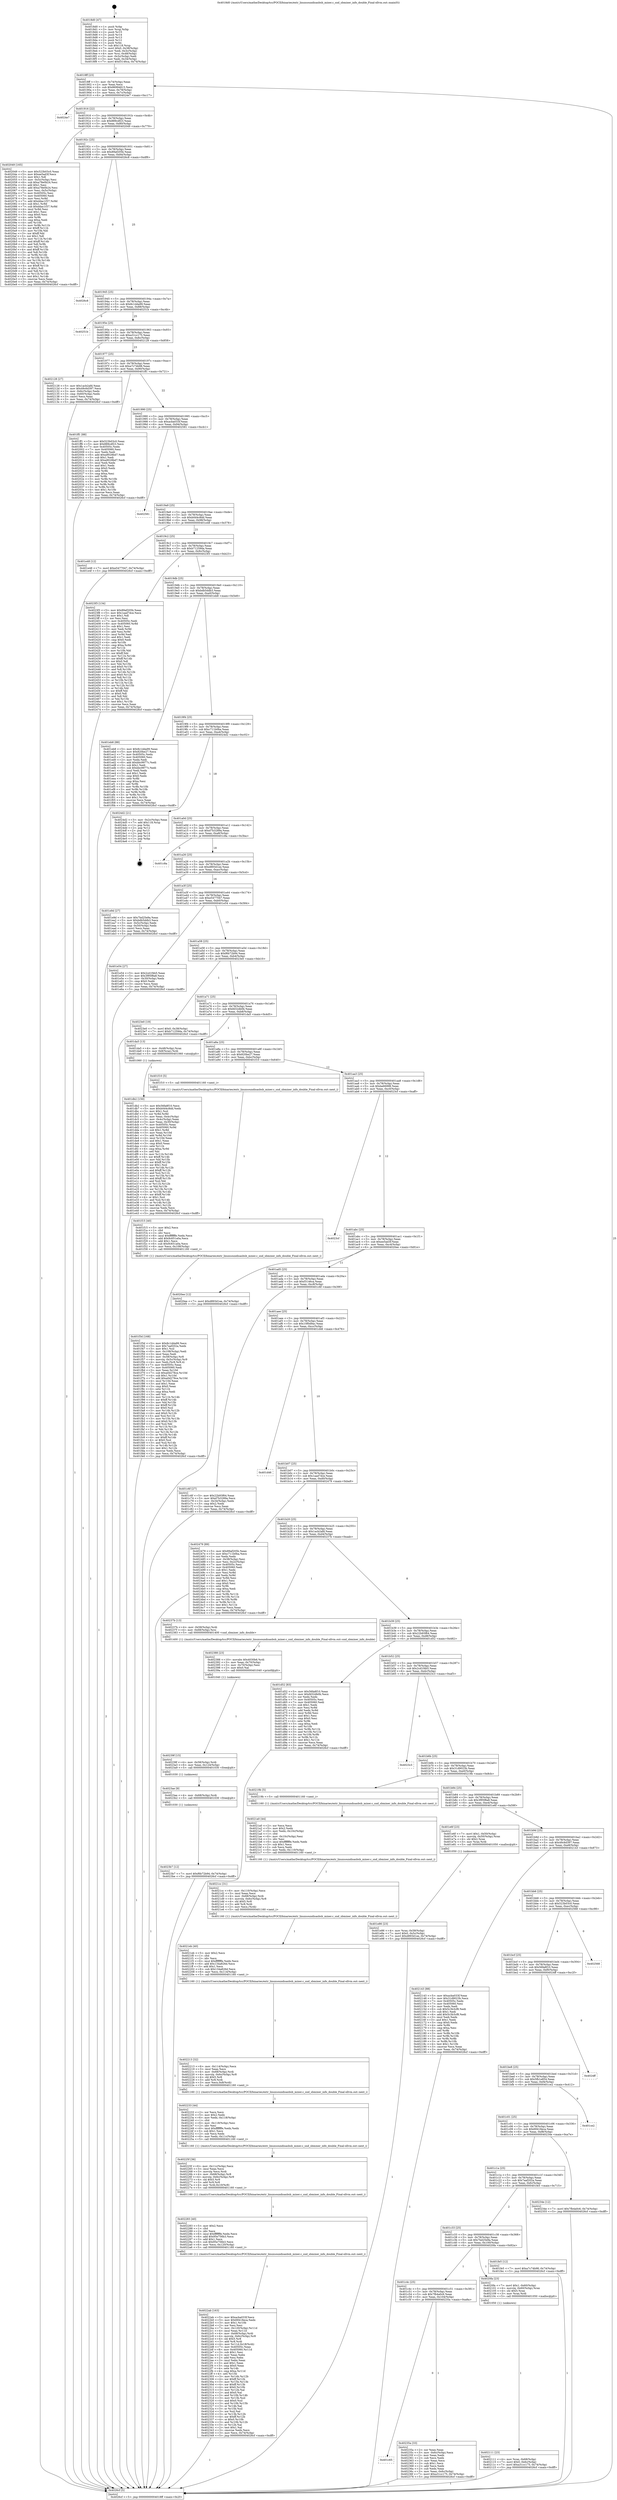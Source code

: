 digraph "0x4018d0" {
  label = "0x4018d0 (/mnt/c/Users/mathe/Desktop/tcc/POCII/binaries/extr_linuxsoundisasbsb_mixer.c_snd_sbmixer_info_double_Final-ollvm.out::main(0))"
  labelloc = "t"
  node[shape=record]

  Entry [label="",width=0.3,height=0.3,shape=circle,fillcolor=black,style=filled]
  "0x4018ff" [label="{
     0x4018ff [23]\l
     | [instrs]\l
     &nbsp;&nbsp;0x4018ff \<+3\>: mov -0x74(%rbp),%eax\l
     &nbsp;&nbsp;0x401902 \<+2\>: mov %eax,%ecx\l
     &nbsp;&nbsp;0x401904 \<+6\>: sub $0x86994815,%ecx\l
     &nbsp;&nbsp;0x40190a \<+3\>: mov %eax,-0x78(%rbp)\l
     &nbsp;&nbsp;0x40190d \<+3\>: mov %ecx,-0x7c(%rbp)\l
     &nbsp;&nbsp;0x401910 \<+6\>: je 00000000004024e7 \<main+0xc17\>\l
  }"]
  "0x4024e7" [label="{
     0x4024e7\l
  }", style=dashed]
  "0x401916" [label="{
     0x401916 [22]\l
     | [instrs]\l
     &nbsp;&nbsp;0x401916 \<+5\>: jmp 000000000040191b \<main+0x4b\>\l
     &nbsp;&nbsp;0x40191b \<+3\>: mov -0x78(%rbp),%eax\l
     &nbsp;&nbsp;0x40191e \<+5\>: sub $0x889cdf23,%eax\l
     &nbsp;&nbsp;0x401923 \<+3\>: mov %eax,-0x80(%rbp)\l
     &nbsp;&nbsp;0x401926 \<+6\>: je 0000000000402049 \<main+0x779\>\l
  }"]
  Exit [label="",width=0.3,height=0.3,shape=circle,fillcolor=black,style=filled,peripheries=2]
  "0x402049" [label="{
     0x402049 [165]\l
     | [instrs]\l
     &nbsp;&nbsp;0x402049 \<+5\>: mov $0x523b03c0,%eax\l
     &nbsp;&nbsp;0x40204e \<+5\>: mov $0xee5ad3f,%ecx\l
     &nbsp;&nbsp;0x402053 \<+2\>: mov $0x1,%dl\l
     &nbsp;&nbsp;0x402055 \<+3\>: mov -0x5c(%rbp),%esi\l
     &nbsp;&nbsp;0x402058 \<+6\>: sub $0xa78e0b24,%esi\l
     &nbsp;&nbsp;0x40205e \<+3\>: add $0x1,%esi\l
     &nbsp;&nbsp;0x402061 \<+6\>: add $0xa78e0b24,%esi\l
     &nbsp;&nbsp;0x402067 \<+3\>: mov %esi,-0x5c(%rbp)\l
     &nbsp;&nbsp;0x40206a \<+7\>: mov 0x40505c,%esi\l
     &nbsp;&nbsp;0x402071 \<+7\>: mov 0x405060,%edi\l
     &nbsp;&nbsp;0x402078 \<+3\>: mov %esi,%r8d\l
     &nbsp;&nbsp;0x40207b \<+7\>: add $0xddac1f37,%r8d\l
     &nbsp;&nbsp;0x402082 \<+4\>: sub $0x1,%r8d\l
     &nbsp;&nbsp;0x402086 \<+7\>: sub $0xddac1f37,%r8d\l
     &nbsp;&nbsp;0x40208d \<+4\>: imul %r8d,%esi\l
     &nbsp;&nbsp;0x402091 \<+3\>: and $0x1,%esi\l
     &nbsp;&nbsp;0x402094 \<+3\>: cmp $0x0,%esi\l
     &nbsp;&nbsp;0x402097 \<+4\>: sete %r9b\l
     &nbsp;&nbsp;0x40209b \<+3\>: cmp $0xa,%edi\l
     &nbsp;&nbsp;0x40209e \<+4\>: setl %r10b\l
     &nbsp;&nbsp;0x4020a2 \<+3\>: mov %r9b,%r11b\l
     &nbsp;&nbsp;0x4020a5 \<+4\>: xor $0xff,%r11b\l
     &nbsp;&nbsp;0x4020a9 \<+3\>: mov %r10b,%bl\l
     &nbsp;&nbsp;0x4020ac \<+3\>: xor $0xff,%bl\l
     &nbsp;&nbsp;0x4020af \<+3\>: xor $0x1,%dl\l
     &nbsp;&nbsp;0x4020b2 \<+3\>: mov %r11b,%r14b\l
     &nbsp;&nbsp;0x4020b5 \<+4\>: and $0xff,%r14b\l
     &nbsp;&nbsp;0x4020b9 \<+3\>: and %dl,%r9b\l
     &nbsp;&nbsp;0x4020bc \<+3\>: mov %bl,%r15b\l
     &nbsp;&nbsp;0x4020bf \<+4\>: and $0xff,%r15b\l
     &nbsp;&nbsp;0x4020c3 \<+3\>: and %dl,%r10b\l
     &nbsp;&nbsp;0x4020c6 \<+3\>: or %r9b,%r14b\l
     &nbsp;&nbsp;0x4020c9 \<+3\>: or %r10b,%r15b\l
     &nbsp;&nbsp;0x4020cc \<+3\>: xor %r15b,%r14b\l
     &nbsp;&nbsp;0x4020cf \<+3\>: or %bl,%r11b\l
     &nbsp;&nbsp;0x4020d2 \<+4\>: xor $0xff,%r11b\l
     &nbsp;&nbsp;0x4020d6 \<+3\>: or $0x1,%dl\l
     &nbsp;&nbsp;0x4020d9 \<+3\>: and %dl,%r11b\l
     &nbsp;&nbsp;0x4020dc \<+3\>: or %r11b,%r14b\l
     &nbsp;&nbsp;0x4020df \<+4\>: test $0x1,%r14b\l
     &nbsp;&nbsp;0x4020e3 \<+3\>: cmovne %ecx,%eax\l
     &nbsp;&nbsp;0x4020e6 \<+3\>: mov %eax,-0x74(%rbp)\l
     &nbsp;&nbsp;0x4020e9 \<+5\>: jmp 00000000004026cf \<main+0xdff\>\l
  }"]
  "0x40192c" [label="{
     0x40192c [25]\l
     | [instrs]\l
     &nbsp;&nbsp;0x40192c \<+5\>: jmp 0000000000401931 \<main+0x61\>\l
     &nbsp;&nbsp;0x401931 \<+3\>: mov -0x78(%rbp),%eax\l
     &nbsp;&nbsp;0x401934 \<+5\>: sub $0x89af205b,%eax\l
     &nbsp;&nbsp;0x401939 \<+6\>: mov %eax,-0x84(%rbp)\l
     &nbsp;&nbsp;0x40193f \<+6\>: je 00000000004026c8 \<main+0xdf8\>\l
  }"]
  "0x4023b7" [label="{
     0x4023b7 [12]\l
     | [instrs]\l
     &nbsp;&nbsp;0x4023b7 \<+7\>: movl $0xf6b72b94,-0x74(%rbp)\l
     &nbsp;&nbsp;0x4023be \<+5\>: jmp 00000000004026cf \<main+0xdff\>\l
  }"]
  "0x4026c8" [label="{
     0x4026c8\l
  }", style=dashed]
  "0x401945" [label="{
     0x401945 [25]\l
     | [instrs]\l
     &nbsp;&nbsp;0x401945 \<+5\>: jmp 000000000040194a \<main+0x7a\>\l
     &nbsp;&nbsp;0x40194a \<+3\>: mov -0x78(%rbp),%eax\l
     &nbsp;&nbsp;0x40194d \<+5\>: sub $0x8c1dda99,%eax\l
     &nbsp;&nbsp;0x401952 \<+6\>: mov %eax,-0x88(%rbp)\l
     &nbsp;&nbsp;0x401958 \<+6\>: je 000000000040251b \<main+0xc4b\>\l
  }"]
  "0x4023ae" [label="{
     0x4023ae [9]\l
     | [instrs]\l
     &nbsp;&nbsp;0x4023ae \<+4\>: mov -0x68(%rbp),%rdi\l
     &nbsp;&nbsp;0x4023b2 \<+5\>: call 0000000000401030 \<free@plt\>\l
     | [calls]\l
     &nbsp;&nbsp;0x401030 \{1\} (unknown)\l
  }"]
  "0x40251b" [label="{
     0x40251b\l
  }", style=dashed]
  "0x40195e" [label="{
     0x40195e [25]\l
     | [instrs]\l
     &nbsp;&nbsp;0x40195e \<+5\>: jmp 0000000000401963 \<main+0x93\>\l
     &nbsp;&nbsp;0x401963 \<+3\>: mov -0x78(%rbp),%eax\l
     &nbsp;&nbsp;0x401966 \<+5\>: sub $0xa31cc175,%eax\l
     &nbsp;&nbsp;0x40196b \<+6\>: mov %eax,-0x8c(%rbp)\l
     &nbsp;&nbsp;0x401971 \<+6\>: je 0000000000402128 \<main+0x858\>\l
  }"]
  "0x40239f" [label="{
     0x40239f [15]\l
     | [instrs]\l
     &nbsp;&nbsp;0x40239f \<+4\>: mov -0x58(%rbp),%rdi\l
     &nbsp;&nbsp;0x4023a3 \<+6\>: mov %eax,-0x124(%rbp)\l
     &nbsp;&nbsp;0x4023a9 \<+5\>: call 0000000000401030 \<free@plt\>\l
     | [calls]\l
     &nbsp;&nbsp;0x401030 \{1\} (unknown)\l
  }"]
  "0x402128" [label="{
     0x402128 [27]\l
     | [instrs]\l
     &nbsp;&nbsp;0x402128 \<+5\>: mov $0x1acb2afd,%eax\l
     &nbsp;&nbsp;0x40212d \<+5\>: mov $0x49c6d397,%ecx\l
     &nbsp;&nbsp;0x402132 \<+3\>: mov -0x6c(%rbp),%edx\l
     &nbsp;&nbsp;0x402135 \<+3\>: cmp -0x60(%rbp),%edx\l
     &nbsp;&nbsp;0x402138 \<+3\>: cmovl %ecx,%eax\l
     &nbsp;&nbsp;0x40213b \<+3\>: mov %eax,-0x74(%rbp)\l
     &nbsp;&nbsp;0x40213e \<+5\>: jmp 00000000004026cf \<main+0xdff\>\l
  }"]
  "0x401977" [label="{
     0x401977 [25]\l
     | [instrs]\l
     &nbsp;&nbsp;0x401977 \<+5\>: jmp 000000000040197c \<main+0xac\>\l
     &nbsp;&nbsp;0x40197c \<+3\>: mov -0x78(%rbp),%eax\l
     &nbsp;&nbsp;0x40197f \<+5\>: sub $0xa7c74b98,%eax\l
     &nbsp;&nbsp;0x401984 \<+6\>: mov %eax,-0x90(%rbp)\l
     &nbsp;&nbsp;0x40198a \<+6\>: je 0000000000401ff1 \<main+0x721\>\l
  }"]
  "0x402388" [label="{
     0x402388 [23]\l
     | [instrs]\l
     &nbsp;&nbsp;0x402388 \<+10\>: movabs $0x4030b6,%rdi\l
     &nbsp;&nbsp;0x402392 \<+3\>: mov %eax,-0x70(%rbp)\l
     &nbsp;&nbsp;0x402395 \<+3\>: mov -0x70(%rbp),%esi\l
     &nbsp;&nbsp;0x402398 \<+2\>: mov $0x0,%al\l
     &nbsp;&nbsp;0x40239a \<+5\>: call 0000000000401040 \<printf@plt\>\l
     | [calls]\l
     &nbsp;&nbsp;0x401040 \{1\} (unknown)\l
  }"]
  "0x401ff1" [label="{
     0x401ff1 [88]\l
     | [instrs]\l
     &nbsp;&nbsp;0x401ff1 \<+5\>: mov $0x523b03c0,%eax\l
     &nbsp;&nbsp;0x401ff6 \<+5\>: mov $0x889cdf23,%ecx\l
     &nbsp;&nbsp;0x401ffb \<+7\>: mov 0x40505c,%edx\l
     &nbsp;&nbsp;0x402002 \<+7\>: mov 0x405060,%esi\l
     &nbsp;&nbsp;0x402009 \<+2\>: mov %edx,%edi\l
     &nbsp;&nbsp;0x40200b \<+6\>: add $0xa9028bd7,%edi\l
     &nbsp;&nbsp;0x402011 \<+3\>: sub $0x1,%edi\l
     &nbsp;&nbsp;0x402014 \<+6\>: sub $0xa9028bd7,%edi\l
     &nbsp;&nbsp;0x40201a \<+3\>: imul %edi,%edx\l
     &nbsp;&nbsp;0x40201d \<+3\>: and $0x1,%edx\l
     &nbsp;&nbsp;0x402020 \<+3\>: cmp $0x0,%edx\l
     &nbsp;&nbsp;0x402023 \<+4\>: sete %r8b\l
     &nbsp;&nbsp;0x402027 \<+3\>: cmp $0xa,%esi\l
     &nbsp;&nbsp;0x40202a \<+4\>: setl %r9b\l
     &nbsp;&nbsp;0x40202e \<+3\>: mov %r8b,%r10b\l
     &nbsp;&nbsp;0x402031 \<+3\>: and %r9b,%r10b\l
     &nbsp;&nbsp;0x402034 \<+3\>: xor %r9b,%r8b\l
     &nbsp;&nbsp;0x402037 \<+3\>: or %r8b,%r10b\l
     &nbsp;&nbsp;0x40203a \<+4\>: test $0x1,%r10b\l
     &nbsp;&nbsp;0x40203e \<+3\>: cmovne %ecx,%eax\l
     &nbsp;&nbsp;0x402041 \<+3\>: mov %eax,-0x74(%rbp)\l
     &nbsp;&nbsp;0x402044 \<+5\>: jmp 00000000004026cf \<main+0xdff\>\l
  }"]
  "0x401990" [label="{
     0x401990 [25]\l
     | [instrs]\l
     &nbsp;&nbsp;0x401990 \<+5\>: jmp 0000000000401995 \<main+0xc5\>\l
     &nbsp;&nbsp;0x401995 \<+3\>: mov -0x78(%rbp),%eax\l
     &nbsp;&nbsp;0x401998 \<+5\>: sub $0xacba033f,%eax\l
     &nbsp;&nbsp;0x40199d \<+6\>: mov %eax,-0x94(%rbp)\l
     &nbsp;&nbsp;0x4019a3 \<+6\>: je 0000000000402581 \<main+0xcb1\>\l
  }"]
  "0x401c65" [label="{
     0x401c65\l
  }", style=dashed]
  "0x402581" [label="{
     0x402581\l
  }", style=dashed]
  "0x4019a9" [label="{
     0x4019a9 [25]\l
     | [instrs]\l
     &nbsp;&nbsp;0x4019a9 \<+5\>: jmp 00000000004019ae \<main+0xde\>\l
     &nbsp;&nbsp;0x4019ae \<+3\>: mov -0x78(%rbp),%eax\l
     &nbsp;&nbsp;0x4019b1 \<+5\>: sub $0xb0d4c8dd,%eax\l
     &nbsp;&nbsp;0x4019b6 \<+6\>: mov %eax,-0x98(%rbp)\l
     &nbsp;&nbsp;0x4019bc \<+6\>: je 0000000000401e48 \<main+0x578\>\l
  }"]
  "0x40235a" [label="{
     0x40235a [33]\l
     | [instrs]\l
     &nbsp;&nbsp;0x40235a \<+2\>: xor %eax,%eax\l
     &nbsp;&nbsp;0x40235c \<+3\>: mov -0x6c(%rbp),%ecx\l
     &nbsp;&nbsp;0x40235f \<+2\>: mov %eax,%edx\l
     &nbsp;&nbsp;0x402361 \<+2\>: sub %ecx,%edx\l
     &nbsp;&nbsp;0x402363 \<+2\>: mov %eax,%ecx\l
     &nbsp;&nbsp;0x402365 \<+3\>: sub $0x1,%ecx\l
     &nbsp;&nbsp;0x402368 \<+2\>: add %ecx,%edx\l
     &nbsp;&nbsp;0x40236a \<+2\>: sub %edx,%eax\l
     &nbsp;&nbsp;0x40236c \<+3\>: mov %eax,-0x6c(%rbp)\l
     &nbsp;&nbsp;0x40236f \<+7\>: movl $0xa31cc175,-0x74(%rbp)\l
     &nbsp;&nbsp;0x402376 \<+5\>: jmp 00000000004026cf \<main+0xdff\>\l
  }"]
  "0x401e48" [label="{
     0x401e48 [12]\l
     | [instrs]\l
     &nbsp;&nbsp;0x401e48 \<+7\>: movl $0xe5477047,-0x74(%rbp)\l
     &nbsp;&nbsp;0x401e4f \<+5\>: jmp 00000000004026cf \<main+0xdff\>\l
  }"]
  "0x4019c2" [label="{
     0x4019c2 [25]\l
     | [instrs]\l
     &nbsp;&nbsp;0x4019c2 \<+5\>: jmp 00000000004019c7 \<main+0xf7\>\l
     &nbsp;&nbsp;0x4019c7 \<+3\>: mov -0x78(%rbp),%eax\l
     &nbsp;&nbsp;0x4019ca \<+5\>: sub $0xb71259da,%eax\l
     &nbsp;&nbsp;0x4019cf \<+6\>: mov %eax,-0x9c(%rbp)\l
     &nbsp;&nbsp;0x4019d5 \<+6\>: je 00000000004023f3 \<main+0xb23\>\l
  }"]
  "0x4022ab" [label="{
     0x4022ab [163]\l
     | [instrs]\l
     &nbsp;&nbsp;0x4022ab \<+5\>: mov $0xacba033f,%ecx\l
     &nbsp;&nbsp;0x4022b0 \<+5\>: mov $0x69418eca,%edx\l
     &nbsp;&nbsp;0x4022b5 \<+3\>: mov $0x1,%r10b\l
     &nbsp;&nbsp;0x4022b8 \<+2\>: xor %esi,%esi\l
     &nbsp;&nbsp;0x4022ba \<+7\>: mov -0x120(%rbp),%r11d\l
     &nbsp;&nbsp;0x4022c1 \<+4\>: imul %eax,%r11d\l
     &nbsp;&nbsp;0x4022c5 \<+4\>: mov -0x68(%rbp),%rdi\l
     &nbsp;&nbsp;0x4022c9 \<+4\>: movslq -0x6c(%rbp),%r8\l
     &nbsp;&nbsp;0x4022cd \<+4\>: shl $0x5,%r8\l
     &nbsp;&nbsp;0x4022d1 \<+3\>: add %r8,%rdi\l
     &nbsp;&nbsp;0x4022d4 \<+4\>: mov %r11d,0x18(%rdi)\l
     &nbsp;&nbsp;0x4022d8 \<+7\>: mov 0x40505c,%eax\l
     &nbsp;&nbsp;0x4022df \<+8\>: mov 0x405060,%r11d\l
     &nbsp;&nbsp;0x4022e7 \<+3\>: sub $0x1,%esi\l
     &nbsp;&nbsp;0x4022ea \<+2\>: mov %eax,%ebx\l
     &nbsp;&nbsp;0x4022ec \<+2\>: add %esi,%ebx\l
     &nbsp;&nbsp;0x4022ee \<+3\>: imul %ebx,%eax\l
     &nbsp;&nbsp;0x4022f1 \<+3\>: and $0x1,%eax\l
     &nbsp;&nbsp;0x4022f4 \<+3\>: cmp $0x0,%eax\l
     &nbsp;&nbsp;0x4022f7 \<+4\>: sete %r14b\l
     &nbsp;&nbsp;0x4022fb \<+4\>: cmp $0xa,%r11d\l
     &nbsp;&nbsp;0x4022ff \<+4\>: setl %r15b\l
     &nbsp;&nbsp;0x402303 \<+3\>: mov %r14b,%r12b\l
     &nbsp;&nbsp;0x402306 \<+4\>: xor $0xff,%r12b\l
     &nbsp;&nbsp;0x40230a \<+3\>: mov %r15b,%r13b\l
     &nbsp;&nbsp;0x40230d \<+4\>: xor $0xff,%r13b\l
     &nbsp;&nbsp;0x402311 \<+4\>: xor $0x0,%r10b\l
     &nbsp;&nbsp;0x402315 \<+3\>: mov %r12b,%al\l
     &nbsp;&nbsp;0x402318 \<+2\>: and $0x0,%al\l
     &nbsp;&nbsp;0x40231a \<+3\>: and %r10b,%r14b\l
     &nbsp;&nbsp;0x40231d \<+3\>: mov %r13b,%sil\l
     &nbsp;&nbsp;0x402320 \<+4\>: and $0x0,%sil\l
     &nbsp;&nbsp;0x402324 \<+3\>: and %r10b,%r15b\l
     &nbsp;&nbsp;0x402327 \<+3\>: or %r14b,%al\l
     &nbsp;&nbsp;0x40232a \<+3\>: or %r15b,%sil\l
     &nbsp;&nbsp;0x40232d \<+3\>: xor %sil,%al\l
     &nbsp;&nbsp;0x402330 \<+3\>: or %r13b,%r12b\l
     &nbsp;&nbsp;0x402333 \<+4\>: xor $0xff,%r12b\l
     &nbsp;&nbsp;0x402337 \<+4\>: or $0x0,%r10b\l
     &nbsp;&nbsp;0x40233b \<+3\>: and %r10b,%r12b\l
     &nbsp;&nbsp;0x40233e \<+3\>: or %r12b,%al\l
     &nbsp;&nbsp;0x402341 \<+2\>: test $0x1,%al\l
     &nbsp;&nbsp;0x402343 \<+3\>: cmovne %edx,%ecx\l
     &nbsp;&nbsp;0x402346 \<+3\>: mov %ecx,-0x74(%rbp)\l
     &nbsp;&nbsp;0x402349 \<+5\>: jmp 00000000004026cf \<main+0xdff\>\l
  }"]
  "0x4023f3" [label="{
     0x4023f3 [134]\l
     | [instrs]\l
     &nbsp;&nbsp;0x4023f3 \<+5\>: mov $0x89af205b,%eax\l
     &nbsp;&nbsp;0x4023f8 \<+5\>: mov $0x1aad7dce,%ecx\l
     &nbsp;&nbsp;0x4023fd \<+2\>: mov $0x1,%dl\l
     &nbsp;&nbsp;0x4023ff \<+2\>: xor %esi,%esi\l
     &nbsp;&nbsp;0x402401 \<+7\>: mov 0x40505c,%edi\l
     &nbsp;&nbsp;0x402408 \<+8\>: mov 0x405060,%r8d\l
     &nbsp;&nbsp;0x402410 \<+3\>: sub $0x1,%esi\l
     &nbsp;&nbsp;0x402413 \<+3\>: mov %edi,%r9d\l
     &nbsp;&nbsp;0x402416 \<+3\>: add %esi,%r9d\l
     &nbsp;&nbsp;0x402419 \<+4\>: imul %r9d,%edi\l
     &nbsp;&nbsp;0x40241d \<+3\>: and $0x1,%edi\l
     &nbsp;&nbsp;0x402420 \<+3\>: cmp $0x0,%edi\l
     &nbsp;&nbsp;0x402423 \<+4\>: sete %r10b\l
     &nbsp;&nbsp;0x402427 \<+4\>: cmp $0xa,%r8d\l
     &nbsp;&nbsp;0x40242b \<+4\>: setl %r11b\l
     &nbsp;&nbsp;0x40242f \<+3\>: mov %r10b,%bl\l
     &nbsp;&nbsp;0x402432 \<+3\>: xor $0xff,%bl\l
     &nbsp;&nbsp;0x402435 \<+3\>: mov %r11b,%r14b\l
     &nbsp;&nbsp;0x402438 \<+4\>: xor $0xff,%r14b\l
     &nbsp;&nbsp;0x40243c \<+3\>: xor $0x0,%dl\l
     &nbsp;&nbsp;0x40243f \<+3\>: mov %bl,%r15b\l
     &nbsp;&nbsp;0x402442 \<+4\>: and $0x0,%r15b\l
     &nbsp;&nbsp;0x402446 \<+3\>: and %dl,%r10b\l
     &nbsp;&nbsp;0x402449 \<+3\>: mov %r14b,%r12b\l
     &nbsp;&nbsp;0x40244c \<+4\>: and $0x0,%r12b\l
     &nbsp;&nbsp;0x402450 \<+3\>: and %dl,%r11b\l
     &nbsp;&nbsp;0x402453 \<+3\>: or %r10b,%r15b\l
     &nbsp;&nbsp;0x402456 \<+3\>: or %r11b,%r12b\l
     &nbsp;&nbsp;0x402459 \<+3\>: xor %r12b,%r15b\l
     &nbsp;&nbsp;0x40245c \<+3\>: or %r14b,%bl\l
     &nbsp;&nbsp;0x40245f \<+3\>: xor $0xff,%bl\l
     &nbsp;&nbsp;0x402462 \<+3\>: or $0x0,%dl\l
     &nbsp;&nbsp;0x402465 \<+2\>: and %dl,%bl\l
     &nbsp;&nbsp;0x402467 \<+3\>: or %bl,%r15b\l
     &nbsp;&nbsp;0x40246a \<+4\>: test $0x1,%r15b\l
     &nbsp;&nbsp;0x40246e \<+3\>: cmovne %ecx,%eax\l
     &nbsp;&nbsp;0x402471 \<+3\>: mov %eax,-0x74(%rbp)\l
     &nbsp;&nbsp;0x402474 \<+5\>: jmp 00000000004026cf \<main+0xdff\>\l
  }"]
  "0x4019db" [label="{
     0x4019db [25]\l
     | [instrs]\l
     &nbsp;&nbsp;0x4019db \<+5\>: jmp 00000000004019e0 \<main+0x110\>\l
     &nbsp;&nbsp;0x4019e0 \<+3\>: mov -0x78(%rbp),%eax\l
     &nbsp;&nbsp;0x4019e3 \<+5\>: sub $0xbdb5ddb3,%eax\l
     &nbsp;&nbsp;0x4019e8 \<+6\>: mov %eax,-0xa0(%rbp)\l
     &nbsp;&nbsp;0x4019ee \<+6\>: je 0000000000401eb8 \<main+0x5e8\>\l
  }"]
  "0x402283" [label="{
     0x402283 [40]\l
     | [instrs]\l
     &nbsp;&nbsp;0x402283 \<+5\>: mov $0x2,%ecx\l
     &nbsp;&nbsp;0x402288 \<+1\>: cltd\l
     &nbsp;&nbsp;0x402289 \<+2\>: idiv %ecx\l
     &nbsp;&nbsp;0x40228b \<+6\>: imul $0xfffffffe,%edx,%ecx\l
     &nbsp;&nbsp;0x402291 \<+6\>: add $0x95e756b3,%ecx\l
     &nbsp;&nbsp;0x402297 \<+3\>: add $0x1,%ecx\l
     &nbsp;&nbsp;0x40229a \<+6\>: sub $0x95e756b3,%ecx\l
     &nbsp;&nbsp;0x4022a0 \<+6\>: mov %ecx,-0x120(%rbp)\l
     &nbsp;&nbsp;0x4022a6 \<+5\>: call 0000000000401160 \<next_i\>\l
     | [calls]\l
     &nbsp;&nbsp;0x401160 \{1\} (/mnt/c/Users/mathe/Desktop/tcc/POCII/binaries/extr_linuxsoundisasbsb_mixer.c_snd_sbmixer_info_double_Final-ollvm.out::next_i)\l
  }"]
  "0x401eb8" [label="{
     0x401eb8 [88]\l
     | [instrs]\l
     &nbsp;&nbsp;0x401eb8 \<+5\>: mov $0x8c1dda99,%eax\l
     &nbsp;&nbsp;0x401ebd \<+5\>: mov $0x820be27,%ecx\l
     &nbsp;&nbsp;0x401ec2 \<+7\>: mov 0x40505c,%edx\l
     &nbsp;&nbsp;0x401ec9 \<+7\>: mov 0x405060,%esi\l
     &nbsp;&nbsp;0x401ed0 \<+2\>: mov %edx,%edi\l
     &nbsp;&nbsp;0x401ed2 \<+6\>: add $0xbbc9977c,%edi\l
     &nbsp;&nbsp;0x401ed8 \<+3\>: sub $0x1,%edi\l
     &nbsp;&nbsp;0x401edb \<+6\>: sub $0xbbc9977c,%edi\l
     &nbsp;&nbsp;0x401ee1 \<+3\>: imul %edi,%edx\l
     &nbsp;&nbsp;0x401ee4 \<+3\>: and $0x1,%edx\l
     &nbsp;&nbsp;0x401ee7 \<+3\>: cmp $0x0,%edx\l
     &nbsp;&nbsp;0x401eea \<+4\>: sete %r8b\l
     &nbsp;&nbsp;0x401eee \<+3\>: cmp $0xa,%esi\l
     &nbsp;&nbsp;0x401ef1 \<+4\>: setl %r9b\l
     &nbsp;&nbsp;0x401ef5 \<+3\>: mov %r8b,%r10b\l
     &nbsp;&nbsp;0x401ef8 \<+3\>: and %r9b,%r10b\l
     &nbsp;&nbsp;0x401efb \<+3\>: xor %r9b,%r8b\l
     &nbsp;&nbsp;0x401efe \<+3\>: or %r8b,%r10b\l
     &nbsp;&nbsp;0x401f01 \<+4\>: test $0x1,%r10b\l
     &nbsp;&nbsp;0x401f05 \<+3\>: cmovne %ecx,%eax\l
     &nbsp;&nbsp;0x401f08 \<+3\>: mov %eax,-0x74(%rbp)\l
     &nbsp;&nbsp;0x401f0b \<+5\>: jmp 00000000004026cf \<main+0xdff\>\l
  }"]
  "0x4019f4" [label="{
     0x4019f4 [25]\l
     | [instrs]\l
     &nbsp;&nbsp;0x4019f4 \<+5\>: jmp 00000000004019f9 \<main+0x129\>\l
     &nbsp;&nbsp;0x4019f9 \<+3\>: mov -0x78(%rbp),%eax\l
     &nbsp;&nbsp;0x4019fc \<+5\>: sub $0xc711b0ba,%eax\l
     &nbsp;&nbsp;0x401a01 \<+6\>: mov %eax,-0xa4(%rbp)\l
     &nbsp;&nbsp;0x401a07 \<+6\>: je 00000000004024d2 \<main+0xc02\>\l
  }"]
  "0x40225f" [label="{
     0x40225f [36]\l
     | [instrs]\l
     &nbsp;&nbsp;0x40225f \<+6\>: mov -0x11c(%rbp),%ecx\l
     &nbsp;&nbsp;0x402265 \<+3\>: imul %eax,%ecx\l
     &nbsp;&nbsp;0x402268 \<+3\>: movslq %ecx,%rdi\l
     &nbsp;&nbsp;0x40226b \<+4\>: mov -0x68(%rbp),%r8\l
     &nbsp;&nbsp;0x40226f \<+4\>: movslq -0x6c(%rbp),%r9\l
     &nbsp;&nbsp;0x402273 \<+4\>: shl $0x5,%r9\l
     &nbsp;&nbsp;0x402277 \<+3\>: add %r9,%r8\l
     &nbsp;&nbsp;0x40227a \<+4\>: mov %rdi,0x10(%r8)\l
     &nbsp;&nbsp;0x40227e \<+5\>: call 0000000000401160 \<next_i\>\l
     | [calls]\l
     &nbsp;&nbsp;0x401160 \{1\} (/mnt/c/Users/mathe/Desktop/tcc/POCII/binaries/extr_linuxsoundisasbsb_mixer.c_snd_sbmixer_info_double_Final-ollvm.out::next_i)\l
  }"]
  "0x4024d2" [label="{
     0x4024d2 [21]\l
     | [instrs]\l
     &nbsp;&nbsp;0x4024d2 \<+3\>: mov -0x2c(%rbp),%eax\l
     &nbsp;&nbsp;0x4024d5 \<+7\>: add $0x118,%rsp\l
     &nbsp;&nbsp;0x4024dc \<+1\>: pop %rbx\l
     &nbsp;&nbsp;0x4024dd \<+2\>: pop %r12\l
     &nbsp;&nbsp;0x4024df \<+2\>: pop %r13\l
     &nbsp;&nbsp;0x4024e1 \<+2\>: pop %r14\l
     &nbsp;&nbsp;0x4024e3 \<+2\>: pop %r15\l
     &nbsp;&nbsp;0x4024e5 \<+1\>: pop %rbp\l
     &nbsp;&nbsp;0x4024e6 \<+1\>: ret\l
  }"]
  "0x401a0d" [label="{
     0x401a0d [25]\l
     | [instrs]\l
     &nbsp;&nbsp;0x401a0d \<+5\>: jmp 0000000000401a12 \<main+0x142\>\l
     &nbsp;&nbsp;0x401a12 \<+3\>: mov -0x78(%rbp),%eax\l
     &nbsp;&nbsp;0x401a15 \<+5\>: sub $0xd7b3289a,%eax\l
     &nbsp;&nbsp;0x401a1a \<+6\>: mov %eax,-0xa8(%rbp)\l
     &nbsp;&nbsp;0x401a20 \<+6\>: je 0000000000401c8a \<main+0x3ba\>\l
  }"]
  "0x402233" [label="{
     0x402233 [44]\l
     | [instrs]\l
     &nbsp;&nbsp;0x402233 \<+2\>: xor %ecx,%ecx\l
     &nbsp;&nbsp;0x402235 \<+5\>: mov $0x2,%edx\l
     &nbsp;&nbsp;0x40223a \<+6\>: mov %edx,-0x118(%rbp)\l
     &nbsp;&nbsp;0x402240 \<+1\>: cltd\l
     &nbsp;&nbsp;0x402241 \<+6\>: mov -0x118(%rbp),%esi\l
     &nbsp;&nbsp;0x402247 \<+2\>: idiv %esi\l
     &nbsp;&nbsp;0x402249 \<+6\>: imul $0xfffffffe,%edx,%edx\l
     &nbsp;&nbsp;0x40224f \<+3\>: sub $0x1,%ecx\l
     &nbsp;&nbsp;0x402252 \<+2\>: sub %ecx,%edx\l
     &nbsp;&nbsp;0x402254 \<+6\>: mov %edx,-0x11c(%rbp)\l
     &nbsp;&nbsp;0x40225a \<+5\>: call 0000000000401160 \<next_i\>\l
     | [calls]\l
     &nbsp;&nbsp;0x401160 \{1\} (/mnt/c/Users/mathe/Desktop/tcc/POCII/binaries/extr_linuxsoundisasbsb_mixer.c_snd_sbmixer_info_double_Final-ollvm.out::next_i)\l
  }"]
  "0x401c8a" [label="{
     0x401c8a\l
  }", style=dashed]
  "0x401a26" [label="{
     0x401a26 [25]\l
     | [instrs]\l
     &nbsp;&nbsp;0x401a26 \<+5\>: jmp 0000000000401a2b \<main+0x15b\>\l
     &nbsp;&nbsp;0x401a2b \<+3\>: mov -0x78(%rbp),%eax\l
     &nbsp;&nbsp;0x401a2e \<+5\>: sub $0xd893d1ee,%eax\l
     &nbsp;&nbsp;0x401a33 \<+6\>: mov %eax,-0xac(%rbp)\l
     &nbsp;&nbsp;0x401a39 \<+6\>: je 0000000000401e9d \<main+0x5cd\>\l
  }"]
  "0x402213" [label="{
     0x402213 [32]\l
     | [instrs]\l
     &nbsp;&nbsp;0x402213 \<+6\>: mov -0x114(%rbp),%ecx\l
     &nbsp;&nbsp;0x402219 \<+3\>: imul %eax,%ecx\l
     &nbsp;&nbsp;0x40221c \<+4\>: mov -0x68(%rbp),%rdi\l
     &nbsp;&nbsp;0x402220 \<+4\>: movslq -0x6c(%rbp),%r8\l
     &nbsp;&nbsp;0x402224 \<+4\>: shl $0x5,%r8\l
     &nbsp;&nbsp;0x402228 \<+3\>: add %r8,%rdi\l
     &nbsp;&nbsp;0x40222b \<+3\>: mov %ecx,0x8(%rdi)\l
     &nbsp;&nbsp;0x40222e \<+5\>: call 0000000000401160 \<next_i\>\l
     | [calls]\l
     &nbsp;&nbsp;0x401160 \{1\} (/mnt/c/Users/mathe/Desktop/tcc/POCII/binaries/extr_linuxsoundisasbsb_mixer.c_snd_sbmixer_info_double_Final-ollvm.out::next_i)\l
  }"]
  "0x401e9d" [label="{
     0x401e9d [27]\l
     | [instrs]\l
     &nbsp;&nbsp;0x401e9d \<+5\>: mov $0x7bd25e9a,%eax\l
     &nbsp;&nbsp;0x401ea2 \<+5\>: mov $0xbdb5ddb3,%ecx\l
     &nbsp;&nbsp;0x401ea7 \<+3\>: mov -0x5c(%rbp),%edx\l
     &nbsp;&nbsp;0x401eaa \<+3\>: cmp -0x50(%rbp),%edx\l
     &nbsp;&nbsp;0x401ead \<+3\>: cmovl %ecx,%eax\l
     &nbsp;&nbsp;0x401eb0 \<+3\>: mov %eax,-0x74(%rbp)\l
     &nbsp;&nbsp;0x401eb3 \<+5\>: jmp 00000000004026cf \<main+0xdff\>\l
  }"]
  "0x401a3f" [label="{
     0x401a3f [25]\l
     | [instrs]\l
     &nbsp;&nbsp;0x401a3f \<+5\>: jmp 0000000000401a44 \<main+0x174\>\l
     &nbsp;&nbsp;0x401a44 \<+3\>: mov -0x78(%rbp),%eax\l
     &nbsp;&nbsp;0x401a47 \<+5\>: sub $0xe5477047,%eax\l
     &nbsp;&nbsp;0x401a4c \<+6\>: mov %eax,-0xb0(%rbp)\l
     &nbsp;&nbsp;0x401a52 \<+6\>: je 0000000000401e54 \<main+0x584\>\l
  }"]
  "0x4021eb" [label="{
     0x4021eb [40]\l
     | [instrs]\l
     &nbsp;&nbsp;0x4021eb \<+5\>: mov $0x2,%ecx\l
     &nbsp;&nbsp;0x4021f0 \<+1\>: cltd\l
     &nbsp;&nbsp;0x4021f1 \<+2\>: idiv %ecx\l
     &nbsp;&nbsp;0x4021f3 \<+6\>: imul $0xfffffffe,%edx,%ecx\l
     &nbsp;&nbsp;0x4021f9 \<+6\>: add $0x134a826d,%ecx\l
     &nbsp;&nbsp;0x4021ff \<+3\>: add $0x1,%ecx\l
     &nbsp;&nbsp;0x402202 \<+6\>: sub $0x134a826d,%ecx\l
     &nbsp;&nbsp;0x402208 \<+6\>: mov %ecx,-0x114(%rbp)\l
     &nbsp;&nbsp;0x40220e \<+5\>: call 0000000000401160 \<next_i\>\l
     | [calls]\l
     &nbsp;&nbsp;0x401160 \{1\} (/mnt/c/Users/mathe/Desktop/tcc/POCII/binaries/extr_linuxsoundisasbsb_mixer.c_snd_sbmixer_info_double_Final-ollvm.out::next_i)\l
  }"]
  "0x401e54" [label="{
     0x401e54 [27]\l
     | [instrs]\l
     &nbsp;&nbsp;0x401e54 \<+5\>: mov $0x2cd1f4b5,%eax\l
     &nbsp;&nbsp;0x401e59 \<+5\>: mov $0x3f95f8a8,%ecx\l
     &nbsp;&nbsp;0x401e5e \<+3\>: mov -0x30(%rbp),%edx\l
     &nbsp;&nbsp;0x401e61 \<+3\>: cmp $0x0,%edx\l
     &nbsp;&nbsp;0x401e64 \<+3\>: cmove %ecx,%eax\l
     &nbsp;&nbsp;0x401e67 \<+3\>: mov %eax,-0x74(%rbp)\l
     &nbsp;&nbsp;0x401e6a \<+5\>: jmp 00000000004026cf \<main+0xdff\>\l
  }"]
  "0x401a58" [label="{
     0x401a58 [25]\l
     | [instrs]\l
     &nbsp;&nbsp;0x401a58 \<+5\>: jmp 0000000000401a5d \<main+0x18d\>\l
     &nbsp;&nbsp;0x401a5d \<+3\>: mov -0x78(%rbp),%eax\l
     &nbsp;&nbsp;0x401a60 \<+5\>: sub $0xf6b72b94,%eax\l
     &nbsp;&nbsp;0x401a65 \<+6\>: mov %eax,-0xb4(%rbp)\l
     &nbsp;&nbsp;0x401a6b \<+6\>: je 00000000004023e0 \<main+0xb10\>\l
  }"]
  "0x4021cc" [label="{
     0x4021cc [31]\l
     | [instrs]\l
     &nbsp;&nbsp;0x4021cc \<+6\>: mov -0x110(%rbp),%ecx\l
     &nbsp;&nbsp;0x4021d2 \<+3\>: imul %eax,%ecx\l
     &nbsp;&nbsp;0x4021d5 \<+4\>: mov -0x68(%rbp),%rdi\l
     &nbsp;&nbsp;0x4021d9 \<+4\>: movslq -0x6c(%rbp),%r8\l
     &nbsp;&nbsp;0x4021dd \<+4\>: shl $0x5,%r8\l
     &nbsp;&nbsp;0x4021e1 \<+3\>: add %r8,%rdi\l
     &nbsp;&nbsp;0x4021e4 \<+2\>: mov %ecx,(%rdi)\l
     &nbsp;&nbsp;0x4021e6 \<+5\>: call 0000000000401160 \<next_i\>\l
     | [calls]\l
     &nbsp;&nbsp;0x401160 \{1\} (/mnt/c/Users/mathe/Desktop/tcc/POCII/binaries/extr_linuxsoundisasbsb_mixer.c_snd_sbmixer_info_double_Final-ollvm.out::next_i)\l
  }"]
  "0x4023e0" [label="{
     0x4023e0 [19]\l
     | [instrs]\l
     &nbsp;&nbsp;0x4023e0 \<+7\>: movl $0x0,-0x38(%rbp)\l
     &nbsp;&nbsp;0x4023e7 \<+7\>: movl $0xb71259da,-0x74(%rbp)\l
     &nbsp;&nbsp;0x4023ee \<+5\>: jmp 00000000004026cf \<main+0xdff\>\l
  }"]
  "0x401a71" [label="{
     0x401a71 [25]\l
     | [instrs]\l
     &nbsp;&nbsp;0x401a71 \<+5\>: jmp 0000000000401a76 \<main+0x1a6\>\l
     &nbsp;&nbsp;0x401a76 \<+3\>: mov -0x78(%rbp),%eax\l
     &nbsp;&nbsp;0x401a79 \<+5\>: sub $0xfd32db0b,%eax\l
     &nbsp;&nbsp;0x401a7e \<+6\>: mov %eax,-0xb8(%rbp)\l
     &nbsp;&nbsp;0x401a84 \<+6\>: je 0000000000401da5 \<main+0x4d5\>\l
  }"]
  "0x4021a0" [label="{
     0x4021a0 [44]\l
     | [instrs]\l
     &nbsp;&nbsp;0x4021a0 \<+2\>: xor %ecx,%ecx\l
     &nbsp;&nbsp;0x4021a2 \<+5\>: mov $0x2,%edx\l
     &nbsp;&nbsp;0x4021a7 \<+6\>: mov %edx,-0x10c(%rbp)\l
     &nbsp;&nbsp;0x4021ad \<+1\>: cltd\l
     &nbsp;&nbsp;0x4021ae \<+6\>: mov -0x10c(%rbp),%esi\l
     &nbsp;&nbsp;0x4021b4 \<+2\>: idiv %esi\l
     &nbsp;&nbsp;0x4021b6 \<+6\>: imul $0xfffffffe,%edx,%edx\l
     &nbsp;&nbsp;0x4021bc \<+3\>: sub $0x1,%ecx\l
     &nbsp;&nbsp;0x4021bf \<+2\>: sub %ecx,%edx\l
     &nbsp;&nbsp;0x4021c1 \<+6\>: mov %edx,-0x110(%rbp)\l
     &nbsp;&nbsp;0x4021c7 \<+5\>: call 0000000000401160 \<next_i\>\l
     | [calls]\l
     &nbsp;&nbsp;0x401160 \{1\} (/mnt/c/Users/mathe/Desktop/tcc/POCII/binaries/extr_linuxsoundisasbsb_mixer.c_snd_sbmixer_info_double_Final-ollvm.out::next_i)\l
  }"]
  "0x401da5" [label="{
     0x401da5 [13]\l
     | [instrs]\l
     &nbsp;&nbsp;0x401da5 \<+4\>: mov -0x48(%rbp),%rax\l
     &nbsp;&nbsp;0x401da9 \<+4\>: mov 0x8(%rax),%rdi\l
     &nbsp;&nbsp;0x401dad \<+5\>: call 0000000000401060 \<atoi@plt\>\l
     | [calls]\l
     &nbsp;&nbsp;0x401060 \{1\} (unknown)\l
  }"]
  "0x401a8a" [label="{
     0x401a8a [25]\l
     | [instrs]\l
     &nbsp;&nbsp;0x401a8a \<+5\>: jmp 0000000000401a8f \<main+0x1bf\>\l
     &nbsp;&nbsp;0x401a8f \<+3\>: mov -0x78(%rbp),%eax\l
     &nbsp;&nbsp;0x401a92 \<+5\>: sub $0x820be27,%eax\l
     &nbsp;&nbsp;0x401a97 \<+6\>: mov %eax,-0xbc(%rbp)\l
     &nbsp;&nbsp;0x401a9d \<+6\>: je 0000000000401f10 \<main+0x640\>\l
  }"]
  "0x402111" [label="{
     0x402111 [23]\l
     | [instrs]\l
     &nbsp;&nbsp;0x402111 \<+4\>: mov %rax,-0x68(%rbp)\l
     &nbsp;&nbsp;0x402115 \<+7\>: movl $0x0,-0x6c(%rbp)\l
     &nbsp;&nbsp;0x40211c \<+7\>: movl $0xa31cc175,-0x74(%rbp)\l
     &nbsp;&nbsp;0x402123 \<+5\>: jmp 00000000004026cf \<main+0xdff\>\l
  }"]
  "0x401f10" [label="{
     0x401f10 [5]\l
     | [instrs]\l
     &nbsp;&nbsp;0x401f10 \<+5\>: call 0000000000401160 \<next_i\>\l
     | [calls]\l
     &nbsp;&nbsp;0x401160 \{1\} (/mnt/c/Users/mathe/Desktop/tcc/POCII/binaries/extr_linuxsoundisasbsb_mixer.c_snd_sbmixer_info_double_Final-ollvm.out::next_i)\l
  }"]
  "0x401aa3" [label="{
     0x401aa3 [25]\l
     | [instrs]\l
     &nbsp;&nbsp;0x401aa3 \<+5\>: jmp 0000000000401aa8 \<main+0x1d8\>\l
     &nbsp;&nbsp;0x401aa8 \<+3\>: mov -0x78(%rbp),%eax\l
     &nbsp;&nbsp;0x401aab \<+5\>: sub $0xbe66998,%eax\l
     &nbsp;&nbsp;0x401ab0 \<+6\>: mov %eax,-0xc0(%rbp)\l
     &nbsp;&nbsp;0x401ab6 \<+6\>: je 00000000004023cf \<main+0xaff\>\l
  }"]
  "0x401c4c" [label="{
     0x401c4c [25]\l
     | [instrs]\l
     &nbsp;&nbsp;0x401c4c \<+5\>: jmp 0000000000401c51 \<main+0x381\>\l
     &nbsp;&nbsp;0x401c51 \<+3\>: mov -0x78(%rbp),%eax\l
     &nbsp;&nbsp;0x401c54 \<+5\>: sub $0x7fb4a0c6,%eax\l
     &nbsp;&nbsp;0x401c59 \<+6\>: mov %eax,-0x104(%rbp)\l
     &nbsp;&nbsp;0x401c5f \<+6\>: je 000000000040235a \<main+0xa8a\>\l
  }"]
  "0x4023cf" [label="{
     0x4023cf\l
  }", style=dashed]
  "0x401abc" [label="{
     0x401abc [25]\l
     | [instrs]\l
     &nbsp;&nbsp;0x401abc \<+5\>: jmp 0000000000401ac1 \<main+0x1f1\>\l
     &nbsp;&nbsp;0x401ac1 \<+3\>: mov -0x78(%rbp),%eax\l
     &nbsp;&nbsp;0x401ac4 \<+5\>: sub $0xee5ad3f,%eax\l
     &nbsp;&nbsp;0x401ac9 \<+6\>: mov %eax,-0xc4(%rbp)\l
     &nbsp;&nbsp;0x401acf \<+6\>: je 00000000004020ee \<main+0x81e\>\l
  }"]
  "0x4020fa" [label="{
     0x4020fa [23]\l
     | [instrs]\l
     &nbsp;&nbsp;0x4020fa \<+7\>: movl $0x1,-0x60(%rbp)\l
     &nbsp;&nbsp;0x402101 \<+4\>: movslq -0x60(%rbp),%rax\l
     &nbsp;&nbsp;0x402105 \<+4\>: shl $0x5,%rax\l
     &nbsp;&nbsp;0x402109 \<+3\>: mov %rax,%rdi\l
     &nbsp;&nbsp;0x40210c \<+5\>: call 0000000000401050 \<malloc@plt\>\l
     | [calls]\l
     &nbsp;&nbsp;0x401050 \{1\} (unknown)\l
  }"]
  "0x4020ee" [label="{
     0x4020ee [12]\l
     | [instrs]\l
     &nbsp;&nbsp;0x4020ee \<+7\>: movl $0xd893d1ee,-0x74(%rbp)\l
     &nbsp;&nbsp;0x4020f5 \<+5\>: jmp 00000000004026cf \<main+0xdff\>\l
  }"]
  "0x401ad5" [label="{
     0x401ad5 [25]\l
     | [instrs]\l
     &nbsp;&nbsp;0x401ad5 \<+5\>: jmp 0000000000401ada \<main+0x20a\>\l
     &nbsp;&nbsp;0x401ada \<+3\>: mov -0x78(%rbp),%eax\l
     &nbsp;&nbsp;0x401add \<+5\>: sub $0xf3146ca,%eax\l
     &nbsp;&nbsp;0x401ae2 \<+6\>: mov %eax,-0xc8(%rbp)\l
     &nbsp;&nbsp;0x401ae8 \<+6\>: je 0000000000401c6f \<main+0x39f\>\l
  }"]
  "0x401c33" [label="{
     0x401c33 [25]\l
     | [instrs]\l
     &nbsp;&nbsp;0x401c33 \<+5\>: jmp 0000000000401c38 \<main+0x368\>\l
     &nbsp;&nbsp;0x401c38 \<+3\>: mov -0x78(%rbp),%eax\l
     &nbsp;&nbsp;0x401c3b \<+5\>: sub $0x7bd25e9a,%eax\l
     &nbsp;&nbsp;0x401c40 \<+6\>: mov %eax,-0x100(%rbp)\l
     &nbsp;&nbsp;0x401c46 \<+6\>: je 00000000004020fa \<main+0x82a\>\l
  }"]
  "0x401c6f" [label="{
     0x401c6f [27]\l
     | [instrs]\l
     &nbsp;&nbsp;0x401c6f \<+5\>: mov $0x22b93f64,%eax\l
     &nbsp;&nbsp;0x401c74 \<+5\>: mov $0xd7b3289a,%ecx\l
     &nbsp;&nbsp;0x401c79 \<+3\>: mov -0x34(%rbp),%edx\l
     &nbsp;&nbsp;0x401c7c \<+3\>: cmp $0x2,%edx\l
     &nbsp;&nbsp;0x401c7f \<+3\>: cmovne %ecx,%eax\l
     &nbsp;&nbsp;0x401c82 \<+3\>: mov %eax,-0x74(%rbp)\l
     &nbsp;&nbsp;0x401c85 \<+5\>: jmp 00000000004026cf \<main+0xdff\>\l
  }"]
  "0x401aee" [label="{
     0x401aee [25]\l
     | [instrs]\l
     &nbsp;&nbsp;0x401aee \<+5\>: jmp 0000000000401af3 \<main+0x223\>\l
     &nbsp;&nbsp;0x401af3 \<+3\>: mov -0x78(%rbp),%eax\l
     &nbsp;&nbsp;0x401af6 \<+5\>: sub $0x10f0d9ac,%eax\l
     &nbsp;&nbsp;0x401afb \<+6\>: mov %eax,-0xcc(%rbp)\l
     &nbsp;&nbsp;0x401b01 \<+6\>: je 0000000000401d46 \<main+0x476\>\l
  }"]
  "0x4026cf" [label="{
     0x4026cf [5]\l
     | [instrs]\l
     &nbsp;&nbsp;0x4026cf \<+5\>: jmp 00000000004018ff \<main+0x2f\>\l
  }"]
  "0x4018d0" [label="{
     0x4018d0 [47]\l
     | [instrs]\l
     &nbsp;&nbsp;0x4018d0 \<+1\>: push %rbp\l
     &nbsp;&nbsp;0x4018d1 \<+3\>: mov %rsp,%rbp\l
     &nbsp;&nbsp;0x4018d4 \<+2\>: push %r15\l
     &nbsp;&nbsp;0x4018d6 \<+2\>: push %r14\l
     &nbsp;&nbsp;0x4018d8 \<+2\>: push %r13\l
     &nbsp;&nbsp;0x4018da \<+2\>: push %r12\l
     &nbsp;&nbsp;0x4018dc \<+1\>: push %rbx\l
     &nbsp;&nbsp;0x4018dd \<+7\>: sub $0x118,%rsp\l
     &nbsp;&nbsp;0x4018e4 \<+7\>: movl $0x0,-0x38(%rbp)\l
     &nbsp;&nbsp;0x4018eb \<+3\>: mov %edi,-0x3c(%rbp)\l
     &nbsp;&nbsp;0x4018ee \<+4\>: mov %rsi,-0x48(%rbp)\l
     &nbsp;&nbsp;0x4018f2 \<+3\>: mov -0x3c(%rbp),%edi\l
     &nbsp;&nbsp;0x4018f5 \<+3\>: mov %edi,-0x34(%rbp)\l
     &nbsp;&nbsp;0x4018f8 \<+7\>: movl $0xf3146ca,-0x74(%rbp)\l
  }"]
  "0x401fe5" [label="{
     0x401fe5 [12]\l
     | [instrs]\l
     &nbsp;&nbsp;0x401fe5 \<+7\>: movl $0xa7c74b98,-0x74(%rbp)\l
     &nbsp;&nbsp;0x401fec \<+5\>: jmp 00000000004026cf \<main+0xdff\>\l
  }"]
  "0x401d46" [label="{
     0x401d46\l
  }", style=dashed]
  "0x401b07" [label="{
     0x401b07 [25]\l
     | [instrs]\l
     &nbsp;&nbsp;0x401b07 \<+5\>: jmp 0000000000401b0c \<main+0x23c\>\l
     &nbsp;&nbsp;0x401b0c \<+3\>: mov -0x78(%rbp),%eax\l
     &nbsp;&nbsp;0x401b0f \<+5\>: sub $0x1aad7dce,%eax\l
     &nbsp;&nbsp;0x401b14 \<+6\>: mov %eax,-0xd0(%rbp)\l
     &nbsp;&nbsp;0x401b1a \<+6\>: je 0000000000402479 \<main+0xba9\>\l
  }"]
  "0x401c1a" [label="{
     0x401c1a [25]\l
     | [instrs]\l
     &nbsp;&nbsp;0x401c1a \<+5\>: jmp 0000000000401c1f \<main+0x34f\>\l
     &nbsp;&nbsp;0x401c1f \<+3\>: mov -0x78(%rbp),%eax\l
     &nbsp;&nbsp;0x401c22 \<+5\>: sub $0x7aaf202a,%eax\l
     &nbsp;&nbsp;0x401c27 \<+6\>: mov %eax,-0xfc(%rbp)\l
     &nbsp;&nbsp;0x401c2d \<+6\>: je 0000000000401fe5 \<main+0x715\>\l
  }"]
  "0x402479" [label="{
     0x402479 [89]\l
     | [instrs]\l
     &nbsp;&nbsp;0x402479 \<+5\>: mov $0x89af205b,%eax\l
     &nbsp;&nbsp;0x40247e \<+5\>: mov $0xc711b0ba,%ecx\l
     &nbsp;&nbsp;0x402483 \<+2\>: xor %edx,%edx\l
     &nbsp;&nbsp;0x402485 \<+3\>: mov -0x38(%rbp),%esi\l
     &nbsp;&nbsp;0x402488 \<+3\>: mov %esi,-0x2c(%rbp)\l
     &nbsp;&nbsp;0x40248b \<+7\>: mov 0x40505c,%esi\l
     &nbsp;&nbsp;0x402492 \<+7\>: mov 0x405060,%edi\l
     &nbsp;&nbsp;0x402499 \<+3\>: sub $0x1,%edx\l
     &nbsp;&nbsp;0x40249c \<+3\>: mov %esi,%r8d\l
     &nbsp;&nbsp;0x40249f \<+3\>: add %edx,%r8d\l
     &nbsp;&nbsp;0x4024a2 \<+4\>: imul %r8d,%esi\l
     &nbsp;&nbsp;0x4024a6 \<+3\>: and $0x1,%esi\l
     &nbsp;&nbsp;0x4024a9 \<+3\>: cmp $0x0,%esi\l
     &nbsp;&nbsp;0x4024ac \<+4\>: sete %r9b\l
     &nbsp;&nbsp;0x4024b0 \<+3\>: cmp $0xa,%edi\l
     &nbsp;&nbsp;0x4024b3 \<+4\>: setl %r10b\l
     &nbsp;&nbsp;0x4024b7 \<+3\>: mov %r9b,%r11b\l
     &nbsp;&nbsp;0x4024ba \<+3\>: and %r10b,%r11b\l
     &nbsp;&nbsp;0x4024bd \<+3\>: xor %r10b,%r9b\l
     &nbsp;&nbsp;0x4024c0 \<+3\>: or %r9b,%r11b\l
     &nbsp;&nbsp;0x4024c3 \<+4\>: test $0x1,%r11b\l
     &nbsp;&nbsp;0x4024c7 \<+3\>: cmovne %ecx,%eax\l
     &nbsp;&nbsp;0x4024ca \<+3\>: mov %eax,-0x74(%rbp)\l
     &nbsp;&nbsp;0x4024cd \<+5\>: jmp 00000000004026cf \<main+0xdff\>\l
  }"]
  "0x401b20" [label="{
     0x401b20 [25]\l
     | [instrs]\l
     &nbsp;&nbsp;0x401b20 \<+5\>: jmp 0000000000401b25 \<main+0x255\>\l
     &nbsp;&nbsp;0x401b25 \<+3\>: mov -0x78(%rbp),%eax\l
     &nbsp;&nbsp;0x401b28 \<+5\>: sub $0x1acb2afd,%eax\l
     &nbsp;&nbsp;0x401b2d \<+6\>: mov %eax,-0xd4(%rbp)\l
     &nbsp;&nbsp;0x401b33 \<+6\>: je 000000000040237b \<main+0xaab\>\l
  }"]
  "0x40234e" [label="{
     0x40234e [12]\l
     | [instrs]\l
     &nbsp;&nbsp;0x40234e \<+7\>: movl $0x7fb4a0c6,-0x74(%rbp)\l
     &nbsp;&nbsp;0x402355 \<+5\>: jmp 00000000004026cf \<main+0xdff\>\l
  }"]
  "0x40237b" [label="{
     0x40237b [13]\l
     | [instrs]\l
     &nbsp;&nbsp;0x40237b \<+4\>: mov -0x58(%rbp),%rdi\l
     &nbsp;&nbsp;0x40237f \<+4\>: mov -0x68(%rbp),%rsi\l
     &nbsp;&nbsp;0x402383 \<+5\>: call 0000000000401400 \<snd_sbmixer_info_double\>\l
     | [calls]\l
     &nbsp;&nbsp;0x401400 \{1\} (/mnt/c/Users/mathe/Desktop/tcc/POCII/binaries/extr_linuxsoundisasbsb_mixer.c_snd_sbmixer_info_double_Final-ollvm.out::snd_sbmixer_info_double)\l
  }"]
  "0x401b39" [label="{
     0x401b39 [25]\l
     | [instrs]\l
     &nbsp;&nbsp;0x401b39 \<+5\>: jmp 0000000000401b3e \<main+0x26e\>\l
     &nbsp;&nbsp;0x401b3e \<+3\>: mov -0x78(%rbp),%eax\l
     &nbsp;&nbsp;0x401b41 \<+5\>: sub $0x22b93f64,%eax\l
     &nbsp;&nbsp;0x401b46 \<+6\>: mov %eax,-0xd8(%rbp)\l
     &nbsp;&nbsp;0x401b4c \<+6\>: je 0000000000401d52 \<main+0x482\>\l
  }"]
  "0x401c01" [label="{
     0x401c01 [25]\l
     | [instrs]\l
     &nbsp;&nbsp;0x401c01 \<+5\>: jmp 0000000000401c06 \<main+0x336\>\l
     &nbsp;&nbsp;0x401c06 \<+3\>: mov -0x78(%rbp),%eax\l
     &nbsp;&nbsp;0x401c09 \<+5\>: sub $0x69418eca,%eax\l
     &nbsp;&nbsp;0x401c0e \<+6\>: mov %eax,-0xf8(%rbp)\l
     &nbsp;&nbsp;0x401c14 \<+6\>: je 000000000040234e \<main+0xa7e\>\l
  }"]
  "0x401d52" [label="{
     0x401d52 [83]\l
     | [instrs]\l
     &nbsp;&nbsp;0x401d52 \<+5\>: mov $0x56fa8f10,%eax\l
     &nbsp;&nbsp;0x401d57 \<+5\>: mov $0xfd32db0b,%ecx\l
     &nbsp;&nbsp;0x401d5c \<+2\>: xor %edx,%edx\l
     &nbsp;&nbsp;0x401d5e \<+7\>: mov 0x40505c,%esi\l
     &nbsp;&nbsp;0x401d65 \<+7\>: mov 0x405060,%edi\l
     &nbsp;&nbsp;0x401d6c \<+3\>: sub $0x1,%edx\l
     &nbsp;&nbsp;0x401d6f \<+3\>: mov %esi,%r8d\l
     &nbsp;&nbsp;0x401d72 \<+3\>: add %edx,%r8d\l
     &nbsp;&nbsp;0x401d75 \<+4\>: imul %r8d,%esi\l
     &nbsp;&nbsp;0x401d79 \<+3\>: and $0x1,%esi\l
     &nbsp;&nbsp;0x401d7c \<+3\>: cmp $0x0,%esi\l
     &nbsp;&nbsp;0x401d7f \<+4\>: sete %r9b\l
     &nbsp;&nbsp;0x401d83 \<+3\>: cmp $0xa,%edi\l
     &nbsp;&nbsp;0x401d86 \<+4\>: setl %r10b\l
     &nbsp;&nbsp;0x401d8a \<+3\>: mov %r9b,%r11b\l
     &nbsp;&nbsp;0x401d8d \<+3\>: and %r10b,%r11b\l
     &nbsp;&nbsp;0x401d90 \<+3\>: xor %r10b,%r9b\l
     &nbsp;&nbsp;0x401d93 \<+3\>: or %r9b,%r11b\l
     &nbsp;&nbsp;0x401d96 \<+4\>: test $0x1,%r11b\l
     &nbsp;&nbsp;0x401d9a \<+3\>: cmovne %ecx,%eax\l
     &nbsp;&nbsp;0x401d9d \<+3\>: mov %eax,-0x74(%rbp)\l
     &nbsp;&nbsp;0x401da0 \<+5\>: jmp 00000000004026cf \<main+0xdff\>\l
  }"]
  "0x401b52" [label="{
     0x401b52 [25]\l
     | [instrs]\l
     &nbsp;&nbsp;0x401b52 \<+5\>: jmp 0000000000401b57 \<main+0x287\>\l
     &nbsp;&nbsp;0x401b57 \<+3\>: mov -0x78(%rbp),%eax\l
     &nbsp;&nbsp;0x401b5a \<+5\>: sub $0x2cd1f4b5,%eax\l
     &nbsp;&nbsp;0x401b5f \<+6\>: mov %eax,-0xdc(%rbp)\l
     &nbsp;&nbsp;0x401b65 \<+6\>: je 00000000004023c3 \<main+0xaf3\>\l
  }"]
  "0x401db2" [label="{
     0x401db2 [150]\l
     | [instrs]\l
     &nbsp;&nbsp;0x401db2 \<+5\>: mov $0x56fa8f10,%ecx\l
     &nbsp;&nbsp;0x401db7 \<+5\>: mov $0xb0d4c8dd,%edx\l
     &nbsp;&nbsp;0x401dbc \<+3\>: mov $0x1,%sil\l
     &nbsp;&nbsp;0x401dbf \<+3\>: xor %r8d,%r8d\l
     &nbsp;&nbsp;0x401dc2 \<+3\>: mov %eax,-0x4c(%rbp)\l
     &nbsp;&nbsp;0x401dc5 \<+3\>: mov -0x4c(%rbp),%eax\l
     &nbsp;&nbsp;0x401dc8 \<+3\>: mov %eax,-0x30(%rbp)\l
     &nbsp;&nbsp;0x401dcb \<+7\>: mov 0x40505c,%eax\l
     &nbsp;&nbsp;0x401dd2 \<+8\>: mov 0x405060,%r9d\l
     &nbsp;&nbsp;0x401dda \<+4\>: sub $0x1,%r8d\l
     &nbsp;&nbsp;0x401dde \<+3\>: mov %eax,%r10d\l
     &nbsp;&nbsp;0x401de1 \<+3\>: add %r8d,%r10d\l
     &nbsp;&nbsp;0x401de4 \<+4\>: imul %r10d,%eax\l
     &nbsp;&nbsp;0x401de8 \<+3\>: and $0x1,%eax\l
     &nbsp;&nbsp;0x401deb \<+3\>: cmp $0x0,%eax\l
     &nbsp;&nbsp;0x401dee \<+4\>: sete %r11b\l
     &nbsp;&nbsp;0x401df2 \<+4\>: cmp $0xa,%r9d\l
     &nbsp;&nbsp;0x401df6 \<+3\>: setl %bl\l
     &nbsp;&nbsp;0x401df9 \<+3\>: mov %r11b,%r14b\l
     &nbsp;&nbsp;0x401dfc \<+4\>: xor $0xff,%r14b\l
     &nbsp;&nbsp;0x401e00 \<+3\>: mov %bl,%r15b\l
     &nbsp;&nbsp;0x401e03 \<+4\>: xor $0xff,%r15b\l
     &nbsp;&nbsp;0x401e07 \<+4\>: xor $0x1,%sil\l
     &nbsp;&nbsp;0x401e0b \<+3\>: mov %r14b,%r12b\l
     &nbsp;&nbsp;0x401e0e \<+4\>: and $0xff,%r12b\l
     &nbsp;&nbsp;0x401e12 \<+3\>: and %sil,%r11b\l
     &nbsp;&nbsp;0x401e15 \<+3\>: mov %r15b,%r13b\l
     &nbsp;&nbsp;0x401e18 \<+4\>: and $0xff,%r13b\l
     &nbsp;&nbsp;0x401e1c \<+3\>: and %sil,%bl\l
     &nbsp;&nbsp;0x401e1f \<+3\>: or %r11b,%r12b\l
     &nbsp;&nbsp;0x401e22 \<+3\>: or %bl,%r13b\l
     &nbsp;&nbsp;0x401e25 \<+3\>: xor %r13b,%r12b\l
     &nbsp;&nbsp;0x401e28 \<+3\>: or %r15b,%r14b\l
     &nbsp;&nbsp;0x401e2b \<+4\>: xor $0xff,%r14b\l
     &nbsp;&nbsp;0x401e2f \<+4\>: or $0x1,%sil\l
     &nbsp;&nbsp;0x401e33 \<+3\>: and %sil,%r14b\l
     &nbsp;&nbsp;0x401e36 \<+3\>: or %r14b,%r12b\l
     &nbsp;&nbsp;0x401e39 \<+4\>: test $0x1,%r12b\l
     &nbsp;&nbsp;0x401e3d \<+3\>: cmovne %edx,%ecx\l
     &nbsp;&nbsp;0x401e40 \<+3\>: mov %ecx,-0x74(%rbp)\l
     &nbsp;&nbsp;0x401e43 \<+5\>: jmp 00000000004026cf \<main+0xdff\>\l
  }"]
  "0x401ce2" [label="{
     0x401ce2\l
  }", style=dashed]
  "0x4023c3" [label="{
     0x4023c3\l
  }", style=dashed]
  "0x401b6b" [label="{
     0x401b6b [25]\l
     | [instrs]\l
     &nbsp;&nbsp;0x401b6b \<+5\>: jmp 0000000000401b70 \<main+0x2a0\>\l
     &nbsp;&nbsp;0x401b70 \<+3\>: mov -0x78(%rbp),%eax\l
     &nbsp;&nbsp;0x401b73 \<+5\>: sub $0x31d9023b,%eax\l
     &nbsp;&nbsp;0x401b78 \<+6\>: mov %eax,-0xe0(%rbp)\l
     &nbsp;&nbsp;0x401b7e \<+6\>: je 000000000040219b \<main+0x8cb\>\l
  }"]
  "0x401be8" [label="{
     0x401be8 [25]\l
     | [instrs]\l
     &nbsp;&nbsp;0x401be8 \<+5\>: jmp 0000000000401bed \<main+0x31d\>\l
     &nbsp;&nbsp;0x401bed \<+3\>: mov -0x78(%rbp),%eax\l
     &nbsp;&nbsp;0x401bf0 \<+5\>: sub $0x5fb1e854,%eax\l
     &nbsp;&nbsp;0x401bf5 \<+6\>: mov %eax,-0xf4(%rbp)\l
     &nbsp;&nbsp;0x401bfb \<+6\>: je 0000000000401ce2 \<main+0x412\>\l
  }"]
  "0x40219b" [label="{
     0x40219b [5]\l
     | [instrs]\l
     &nbsp;&nbsp;0x40219b \<+5\>: call 0000000000401160 \<next_i\>\l
     | [calls]\l
     &nbsp;&nbsp;0x401160 \{1\} (/mnt/c/Users/mathe/Desktop/tcc/POCII/binaries/extr_linuxsoundisasbsb_mixer.c_snd_sbmixer_info_double_Final-ollvm.out::next_i)\l
  }"]
  "0x401b84" [label="{
     0x401b84 [25]\l
     | [instrs]\l
     &nbsp;&nbsp;0x401b84 \<+5\>: jmp 0000000000401b89 \<main+0x2b9\>\l
     &nbsp;&nbsp;0x401b89 \<+3\>: mov -0x78(%rbp),%eax\l
     &nbsp;&nbsp;0x401b8c \<+5\>: sub $0x3f95f8a8,%eax\l
     &nbsp;&nbsp;0x401b91 \<+6\>: mov %eax,-0xe4(%rbp)\l
     &nbsp;&nbsp;0x401b97 \<+6\>: je 0000000000401e6f \<main+0x59f\>\l
  }"]
  "0x4024ff" [label="{
     0x4024ff\l
  }", style=dashed]
  "0x401e6f" [label="{
     0x401e6f [23]\l
     | [instrs]\l
     &nbsp;&nbsp;0x401e6f \<+7\>: movl $0x1,-0x50(%rbp)\l
     &nbsp;&nbsp;0x401e76 \<+4\>: movslq -0x50(%rbp),%rax\l
     &nbsp;&nbsp;0x401e7a \<+4\>: shl $0x2,%rax\l
     &nbsp;&nbsp;0x401e7e \<+3\>: mov %rax,%rdi\l
     &nbsp;&nbsp;0x401e81 \<+5\>: call 0000000000401050 \<malloc@plt\>\l
     | [calls]\l
     &nbsp;&nbsp;0x401050 \{1\} (unknown)\l
  }"]
  "0x401b9d" [label="{
     0x401b9d [25]\l
     | [instrs]\l
     &nbsp;&nbsp;0x401b9d \<+5\>: jmp 0000000000401ba2 \<main+0x2d2\>\l
     &nbsp;&nbsp;0x401ba2 \<+3\>: mov -0x78(%rbp),%eax\l
     &nbsp;&nbsp;0x401ba5 \<+5\>: sub $0x49c6d397,%eax\l
     &nbsp;&nbsp;0x401baa \<+6\>: mov %eax,-0xe8(%rbp)\l
     &nbsp;&nbsp;0x401bb0 \<+6\>: je 0000000000402143 \<main+0x873\>\l
  }"]
  "0x401e86" [label="{
     0x401e86 [23]\l
     | [instrs]\l
     &nbsp;&nbsp;0x401e86 \<+4\>: mov %rax,-0x58(%rbp)\l
     &nbsp;&nbsp;0x401e8a \<+7\>: movl $0x0,-0x5c(%rbp)\l
     &nbsp;&nbsp;0x401e91 \<+7\>: movl $0xd893d1ee,-0x74(%rbp)\l
     &nbsp;&nbsp;0x401e98 \<+5\>: jmp 00000000004026cf \<main+0xdff\>\l
  }"]
  "0x401f15" [label="{
     0x401f15 [40]\l
     | [instrs]\l
     &nbsp;&nbsp;0x401f15 \<+5\>: mov $0x2,%ecx\l
     &nbsp;&nbsp;0x401f1a \<+1\>: cltd\l
     &nbsp;&nbsp;0x401f1b \<+2\>: idiv %ecx\l
     &nbsp;&nbsp;0x401f1d \<+6\>: imul $0xfffffffe,%edx,%ecx\l
     &nbsp;&nbsp;0x401f23 \<+6\>: add $0x9c651a0a,%ecx\l
     &nbsp;&nbsp;0x401f29 \<+3\>: add $0x1,%ecx\l
     &nbsp;&nbsp;0x401f2c \<+6\>: sub $0x9c651a0a,%ecx\l
     &nbsp;&nbsp;0x401f32 \<+6\>: mov %ecx,-0x108(%rbp)\l
     &nbsp;&nbsp;0x401f38 \<+5\>: call 0000000000401160 \<next_i\>\l
     | [calls]\l
     &nbsp;&nbsp;0x401160 \{1\} (/mnt/c/Users/mathe/Desktop/tcc/POCII/binaries/extr_linuxsoundisasbsb_mixer.c_snd_sbmixer_info_double_Final-ollvm.out::next_i)\l
  }"]
  "0x401f3d" [label="{
     0x401f3d [168]\l
     | [instrs]\l
     &nbsp;&nbsp;0x401f3d \<+5\>: mov $0x8c1dda99,%ecx\l
     &nbsp;&nbsp;0x401f42 \<+5\>: mov $0x7aaf202a,%edx\l
     &nbsp;&nbsp;0x401f47 \<+3\>: mov $0x1,%sil\l
     &nbsp;&nbsp;0x401f4a \<+6\>: mov -0x108(%rbp),%edi\l
     &nbsp;&nbsp;0x401f50 \<+3\>: imul %eax,%edi\l
     &nbsp;&nbsp;0x401f53 \<+4\>: mov -0x58(%rbp),%r8\l
     &nbsp;&nbsp;0x401f57 \<+4\>: movslq -0x5c(%rbp),%r9\l
     &nbsp;&nbsp;0x401f5b \<+4\>: mov %edi,(%r8,%r9,4)\l
     &nbsp;&nbsp;0x401f5f \<+7\>: mov 0x40505c,%eax\l
     &nbsp;&nbsp;0x401f66 \<+7\>: mov 0x405060,%edi\l
     &nbsp;&nbsp;0x401f6d \<+3\>: mov %eax,%r10d\l
     &nbsp;&nbsp;0x401f70 \<+7\>: sub $0xa0d278ce,%r10d\l
     &nbsp;&nbsp;0x401f77 \<+4\>: sub $0x1,%r10d\l
     &nbsp;&nbsp;0x401f7b \<+7\>: add $0xa0d278ce,%r10d\l
     &nbsp;&nbsp;0x401f82 \<+4\>: imul %r10d,%eax\l
     &nbsp;&nbsp;0x401f86 \<+3\>: and $0x1,%eax\l
     &nbsp;&nbsp;0x401f89 \<+3\>: cmp $0x0,%eax\l
     &nbsp;&nbsp;0x401f8c \<+4\>: sete %r11b\l
     &nbsp;&nbsp;0x401f90 \<+3\>: cmp $0xa,%edi\l
     &nbsp;&nbsp;0x401f93 \<+3\>: setl %bl\l
     &nbsp;&nbsp;0x401f96 \<+3\>: mov %r11b,%r14b\l
     &nbsp;&nbsp;0x401f99 \<+4\>: xor $0xff,%r14b\l
     &nbsp;&nbsp;0x401f9d \<+3\>: mov %bl,%r15b\l
     &nbsp;&nbsp;0x401fa0 \<+4\>: xor $0xff,%r15b\l
     &nbsp;&nbsp;0x401fa4 \<+4\>: xor $0x0,%sil\l
     &nbsp;&nbsp;0x401fa8 \<+3\>: mov %r14b,%r12b\l
     &nbsp;&nbsp;0x401fab \<+4\>: and $0x0,%r12b\l
     &nbsp;&nbsp;0x401faf \<+3\>: and %sil,%r11b\l
     &nbsp;&nbsp;0x401fb2 \<+3\>: mov %r15b,%r13b\l
     &nbsp;&nbsp;0x401fb5 \<+4\>: and $0x0,%r13b\l
     &nbsp;&nbsp;0x401fb9 \<+3\>: and %sil,%bl\l
     &nbsp;&nbsp;0x401fbc \<+3\>: or %r11b,%r12b\l
     &nbsp;&nbsp;0x401fbf \<+3\>: or %bl,%r13b\l
     &nbsp;&nbsp;0x401fc2 \<+3\>: xor %r13b,%r12b\l
     &nbsp;&nbsp;0x401fc5 \<+3\>: or %r15b,%r14b\l
     &nbsp;&nbsp;0x401fc8 \<+4\>: xor $0xff,%r14b\l
     &nbsp;&nbsp;0x401fcc \<+4\>: or $0x0,%sil\l
     &nbsp;&nbsp;0x401fd0 \<+3\>: and %sil,%r14b\l
     &nbsp;&nbsp;0x401fd3 \<+3\>: or %r14b,%r12b\l
     &nbsp;&nbsp;0x401fd6 \<+4\>: test $0x1,%r12b\l
     &nbsp;&nbsp;0x401fda \<+3\>: cmovne %edx,%ecx\l
     &nbsp;&nbsp;0x401fdd \<+3\>: mov %ecx,-0x74(%rbp)\l
     &nbsp;&nbsp;0x401fe0 \<+5\>: jmp 00000000004026cf \<main+0xdff\>\l
  }"]
  "0x401bcf" [label="{
     0x401bcf [25]\l
     | [instrs]\l
     &nbsp;&nbsp;0x401bcf \<+5\>: jmp 0000000000401bd4 \<main+0x304\>\l
     &nbsp;&nbsp;0x401bd4 \<+3\>: mov -0x78(%rbp),%eax\l
     &nbsp;&nbsp;0x401bd7 \<+5\>: sub $0x56fa8f10,%eax\l
     &nbsp;&nbsp;0x401bdc \<+6\>: mov %eax,-0xf0(%rbp)\l
     &nbsp;&nbsp;0x401be2 \<+6\>: je 00000000004024ff \<main+0xc2f\>\l
  }"]
  "0x402143" [label="{
     0x402143 [88]\l
     | [instrs]\l
     &nbsp;&nbsp;0x402143 \<+5\>: mov $0xacba033f,%eax\l
     &nbsp;&nbsp;0x402148 \<+5\>: mov $0x31d9023b,%ecx\l
     &nbsp;&nbsp;0x40214d \<+7\>: mov 0x40505c,%edx\l
     &nbsp;&nbsp;0x402154 \<+7\>: mov 0x405060,%esi\l
     &nbsp;&nbsp;0x40215b \<+2\>: mov %edx,%edi\l
     &nbsp;&nbsp;0x40215d \<+6\>: sub $0x5c3b3cf8,%edi\l
     &nbsp;&nbsp;0x402163 \<+3\>: sub $0x1,%edi\l
     &nbsp;&nbsp;0x402166 \<+6\>: add $0x5c3b3cf8,%edi\l
     &nbsp;&nbsp;0x40216c \<+3\>: imul %edi,%edx\l
     &nbsp;&nbsp;0x40216f \<+3\>: and $0x1,%edx\l
     &nbsp;&nbsp;0x402172 \<+3\>: cmp $0x0,%edx\l
     &nbsp;&nbsp;0x402175 \<+4\>: sete %r8b\l
     &nbsp;&nbsp;0x402179 \<+3\>: cmp $0xa,%esi\l
     &nbsp;&nbsp;0x40217c \<+4\>: setl %r9b\l
     &nbsp;&nbsp;0x402180 \<+3\>: mov %r8b,%r10b\l
     &nbsp;&nbsp;0x402183 \<+3\>: and %r9b,%r10b\l
     &nbsp;&nbsp;0x402186 \<+3\>: xor %r9b,%r8b\l
     &nbsp;&nbsp;0x402189 \<+3\>: or %r8b,%r10b\l
     &nbsp;&nbsp;0x40218c \<+4\>: test $0x1,%r10b\l
     &nbsp;&nbsp;0x402190 \<+3\>: cmovne %ecx,%eax\l
     &nbsp;&nbsp;0x402193 \<+3\>: mov %eax,-0x74(%rbp)\l
     &nbsp;&nbsp;0x402196 \<+5\>: jmp 00000000004026cf \<main+0xdff\>\l
  }"]
  "0x401bb6" [label="{
     0x401bb6 [25]\l
     | [instrs]\l
     &nbsp;&nbsp;0x401bb6 \<+5\>: jmp 0000000000401bbb \<main+0x2eb\>\l
     &nbsp;&nbsp;0x401bbb \<+3\>: mov -0x78(%rbp),%eax\l
     &nbsp;&nbsp;0x401bbe \<+5\>: sub $0x523b03c0,%eax\l
     &nbsp;&nbsp;0x401bc3 \<+6\>: mov %eax,-0xec(%rbp)\l
     &nbsp;&nbsp;0x401bc9 \<+6\>: je 0000000000402568 \<main+0xc98\>\l
  }"]
  "0x402568" [label="{
     0x402568\l
  }", style=dashed]
  Entry -> "0x4018d0" [label=" 1"]
  "0x4018ff" -> "0x4024e7" [label=" 0"]
  "0x4018ff" -> "0x401916" [label=" 26"]
  "0x4024d2" -> Exit [label=" 1"]
  "0x401916" -> "0x402049" [label=" 1"]
  "0x401916" -> "0x40192c" [label=" 25"]
  "0x402479" -> "0x4026cf" [label=" 1"]
  "0x40192c" -> "0x4026c8" [label=" 0"]
  "0x40192c" -> "0x401945" [label=" 25"]
  "0x4023f3" -> "0x4026cf" [label=" 1"]
  "0x401945" -> "0x40251b" [label=" 0"]
  "0x401945" -> "0x40195e" [label=" 25"]
  "0x4023e0" -> "0x4026cf" [label=" 1"]
  "0x40195e" -> "0x402128" [label=" 2"]
  "0x40195e" -> "0x401977" [label=" 23"]
  "0x4023b7" -> "0x4026cf" [label=" 1"]
  "0x401977" -> "0x401ff1" [label=" 1"]
  "0x401977" -> "0x401990" [label=" 22"]
  "0x4023ae" -> "0x4023b7" [label=" 1"]
  "0x401990" -> "0x402581" [label=" 0"]
  "0x401990" -> "0x4019a9" [label=" 22"]
  "0x40239f" -> "0x4023ae" [label=" 1"]
  "0x4019a9" -> "0x401e48" [label=" 1"]
  "0x4019a9" -> "0x4019c2" [label=" 21"]
  "0x402388" -> "0x40239f" [label=" 1"]
  "0x4019c2" -> "0x4023f3" [label=" 1"]
  "0x4019c2" -> "0x4019db" [label=" 20"]
  "0x40235a" -> "0x4026cf" [label=" 1"]
  "0x4019db" -> "0x401eb8" [label=" 1"]
  "0x4019db" -> "0x4019f4" [label=" 19"]
  "0x401c4c" -> "0x401c65" [label=" 0"]
  "0x4019f4" -> "0x4024d2" [label=" 1"]
  "0x4019f4" -> "0x401a0d" [label=" 18"]
  "0x401c4c" -> "0x40235a" [label=" 1"]
  "0x401a0d" -> "0x401c8a" [label=" 0"]
  "0x401a0d" -> "0x401a26" [label=" 18"]
  "0x40237b" -> "0x402388" [label=" 1"]
  "0x401a26" -> "0x401e9d" [label=" 2"]
  "0x401a26" -> "0x401a3f" [label=" 16"]
  "0x40234e" -> "0x4026cf" [label=" 1"]
  "0x401a3f" -> "0x401e54" [label=" 1"]
  "0x401a3f" -> "0x401a58" [label=" 15"]
  "0x4022ab" -> "0x4026cf" [label=" 1"]
  "0x401a58" -> "0x4023e0" [label=" 1"]
  "0x401a58" -> "0x401a71" [label=" 14"]
  "0x402283" -> "0x4022ab" [label=" 1"]
  "0x401a71" -> "0x401da5" [label=" 1"]
  "0x401a71" -> "0x401a8a" [label=" 13"]
  "0x40225f" -> "0x402283" [label=" 1"]
  "0x401a8a" -> "0x401f10" [label=" 1"]
  "0x401a8a" -> "0x401aa3" [label=" 12"]
  "0x402233" -> "0x40225f" [label=" 1"]
  "0x401aa3" -> "0x4023cf" [label=" 0"]
  "0x401aa3" -> "0x401abc" [label=" 12"]
  "0x402213" -> "0x402233" [label=" 1"]
  "0x401abc" -> "0x4020ee" [label=" 1"]
  "0x401abc" -> "0x401ad5" [label=" 11"]
  "0x4021eb" -> "0x402213" [label=" 1"]
  "0x401ad5" -> "0x401c6f" [label=" 1"]
  "0x401ad5" -> "0x401aee" [label=" 10"]
  "0x401c6f" -> "0x4026cf" [label=" 1"]
  "0x4018d0" -> "0x4018ff" [label=" 1"]
  "0x4026cf" -> "0x4018ff" [label=" 25"]
  "0x4021a0" -> "0x4021cc" [label=" 1"]
  "0x401aee" -> "0x401d46" [label=" 0"]
  "0x401aee" -> "0x401b07" [label=" 10"]
  "0x40219b" -> "0x4021a0" [label=" 1"]
  "0x401b07" -> "0x402479" [label=" 1"]
  "0x401b07" -> "0x401b20" [label=" 9"]
  "0x402128" -> "0x4026cf" [label=" 2"]
  "0x401b20" -> "0x40237b" [label=" 1"]
  "0x401b20" -> "0x401b39" [label=" 8"]
  "0x402111" -> "0x4026cf" [label=" 1"]
  "0x401b39" -> "0x401d52" [label=" 1"]
  "0x401b39" -> "0x401b52" [label=" 7"]
  "0x401d52" -> "0x4026cf" [label=" 1"]
  "0x401da5" -> "0x401db2" [label=" 1"]
  "0x401db2" -> "0x4026cf" [label=" 1"]
  "0x401e48" -> "0x4026cf" [label=" 1"]
  "0x401e54" -> "0x4026cf" [label=" 1"]
  "0x401c33" -> "0x401c4c" [label=" 1"]
  "0x401b52" -> "0x4023c3" [label=" 0"]
  "0x401b52" -> "0x401b6b" [label=" 7"]
  "0x401c33" -> "0x4020fa" [label=" 1"]
  "0x401b6b" -> "0x40219b" [label=" 1"]
  "0x401b6b" -> "0x401b84" [label=" 6"]
  "0x4020ee" -> "0x4026cf" [label=" 1"]
  "0x401b84" -> "0x401e6f" [label=" 1"]
  "0x401b84" -> "0x401b9d" [label=" 5"]
  "0x401e6f" -> "0x401e86" [label=" 1"]
  "0x401e86" -> "0x4026cf" [label=" 1"]
  "0x401e9d" -> "0x4026cf" [label=" 2"]
  "0x401eb8" -> "0x4026cf" [label=" 1"]
  "0x401f10" -> "0x401f15" [label=" 1"]
  "0x401f15" -> "0x401f3d" [label=" 1"]
  "0x401f3d" -> "0x4026cf" [label=" 1"]
  "0x402049" -> "0x4026cf" [label=" 1"]
  "0x401b9d" -> "0x402143" [label=" 1"]
  "0x401b9d" -> "0x401bb6" [label=" 4"]
  "0x401fe5" -> "0x4026cf" [label=" 1"]
  "0x401bb6" -> "0x402568" [label=" 0"]
  "0x401bb6" -> "0x401bcf" [label=" 4"]
  "0x401ff1" -> "0x4026cf" [label=" 1"]
  "0x401bcf" -> "0x4024ff" [label=" 0"]
  "0x401bcf" -> "0x401be8" [label=" 4"]
  "0x4021cc" -> "0x4021eb" [label=" 1"]
  "0x401be8" -> "0x401ce2" [label=" 0"]
  "0x401be8" -> "0x401c01" [label=" 4"]
  "0x4020fa" -> "0x402111" [label=" 1"]
  "0x401c01" -> "0x40234e" [label=" 1"]
  "0x401c01" -> "0x401c1a" [label=" 3"]
  "0x402143" -> "0x4026cf" [label=" 1"]
  "0x401c1a" -> "0x401fe5" [label=" 1"]
  "0x401c1a" -> "0x401c33" [label=" 2"]
}
